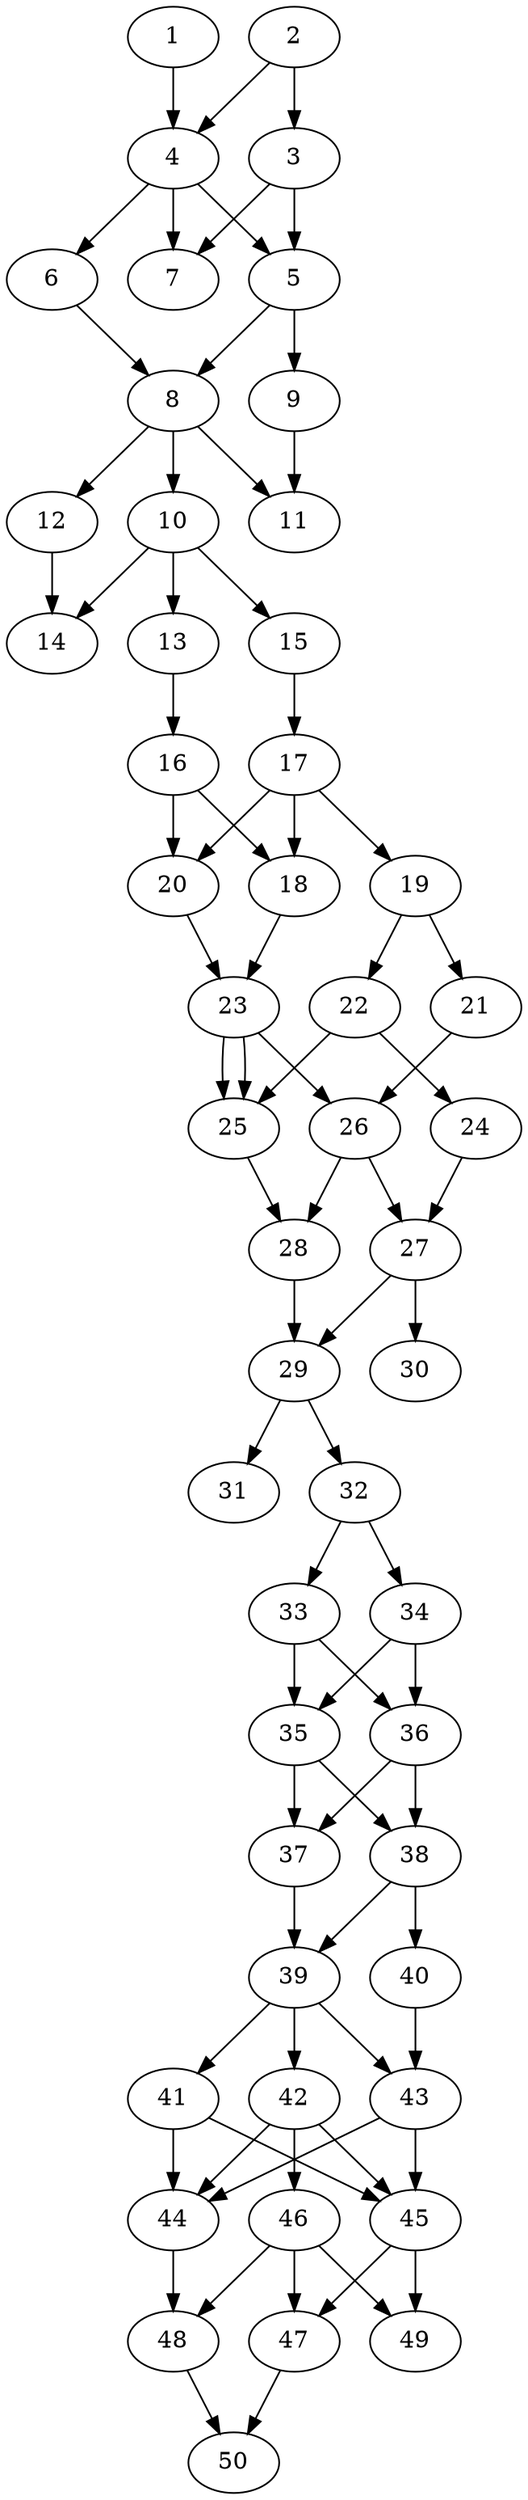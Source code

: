 // DAG automatically generated by daggen at Thu Oct  3 14:07:58 2019
// ./daggen --dot -n 50 --ccr 0.5 --fat 0.3 --regular 0.7 --density 0.7 --mindata 5242880 --maxdata 52428800 
digraph G {
  1 [size="15966208", alpha="0.12", expect_size="7983104"] 
  1 -> 4 [size ="7983104"]
  2 [size="55490560", alpha="0.09", expect_size="27745280"] 
  2 -> 3 [size ="27745280"]
  2 -> 4 [size ="27745280"]
  3 [size="93515776", alpha="0.05", expect_size="46757888"] 
  3 -> 5 [size ="46757888"]
  3 -> 7 [size ="46757888"]
  4 [size="103571456", alpha="0.14", expect_size="51785728"] 
  4 -> 5 [size ="51785728"]
  4 -> 6 [size ="51785728"]
  4 -> 7 [size ="51785728"]
  5 [size="57214976", alpha="0.06", expect_size="28607488"] 
  5 -> 8 [size ="28607488"]
  5 -> 9 [size ="28607488"]
  6 [size="13086720", alpha="0.01", expect_size="6543360"] 
  6 -> 8 [size ="6543360"]
  7 [size="98340864", alpha="0.05", expect_size="49170432"] 
  8 [size="27611136", alpha="0.05", expect_size="13805568"] 
  8 -> 10 [size ="13805568"]
  8 -> 11 [size ="13805568"]
  8 -> 12 [size ="13805568"]
  9 [size="57880576", alpha="0.15", expect_size="28940288"] 
  9 -> 11 [size ="28940288"]
  10 [size="48771072", alpha="0.07", expect_size="24385536"] 
  10 -> 13 [size ="24385536"]
  10 -> 14 [size ="24385536"]
  10 -> 15 [size ="24385536"]
  11 [size="77170688", alpha="0.14", expect_size="38585344"] 
  12 [size="39886848", alpha="0.10", expect_size="19943424"] 
  12 -> 14 [size ="19943424"]
  13 [size="81582080", alpha="0.09", expect_size="40791040"] 
  13 -> 16 [size ="40791040"]
  14 [size="103325696", alpha="0.17", expect_size="51662848"] 
  15 [size="75169792", alpha="0.05", expect_size="37584896"] 
  15 -> 17 [size ="37584896"]
  16 [size="104196096", alpha="0.19", expect_size="52098048"] 
  16 -> 18 [size ="52098048"]
  16 -> 20 [size ="52098048"]
  17 [size="12738560", alpha="0.11", expect_size="6369280"] 
  17 -> 18 [size ="6369280"]
  17 -> 19 [size ="6369280"]
  17 -> 20 [size ="6369280"]
  18 [size="34924544", alpha="0.03", expect_size="17462272"] 
  18 -> 23 [size ="17462272"]
  19 [size="59086848", alpha="0.01", expect_size="29543424"] 
  19 -> 21 [size ="29543424"]
  19 -> 22 [size ="29543424"]
  20 [size="34150400", alpha="0.14", expect_size="17075200"] 
  20 -> 23 [size ="17075200"]
  21 [size="67293184", alpha="0.08", expect_size="33646592"] 
  21 -> 26 [size ="33646592"]
  22 [size="40888320", alpha="0.11", expect_size="20444160"] 
  22 -> 24 [size ="20444160"]
  22 -> 25 [size ="20444160"]
  23 [size="87646208", alpha="0.12", expect_size="43823104"] 
  23 -> 25 [size ="43823104"]
  23 -> 25 [size ="43823104"]
  23 -> 26 [size ="43823104"]
  24 [size="36161536", alpha="0.13", expect_size="18080768"] 
  24 -> 27 [size ="18080768"]
  25 [size="21612544", alpha="0.04", expect_size="10806272"] 
  25 -> 28 [size ="10806272"]
  26 [size="44800000", alpha="0.15", expect_size="22400000"] 
  26 -> 27 [size ="22400000"]
  26 -> 28 [size ="22400000"]
  27 [size="37773312", alpha="0.05", expect_size="18886656"] 
  27 -> 29 [size ="18886656"]
  27 -> 30 [size ="18886656"]
  28 [size="88436736", alpha="0.19", expect_size="44218368"] 
  28 -> 29 [size ="44218368"]
  29 [size="103819264", alpha="0.02", expect_size="51909632"] 
  29 -> 31 [size ="51909632"]
  29 -> 32 [size ="51909632"]
  30 [size="14561280", alpha="0.14", expect_size="7280640"] 
  31 [size="80021504", alpha="0.20", expect_size="40010752"] 
  32 [size="22566912", alpha="0.12", expect_size="11283456"] 
  32 -> 33 [size ="11283456"]
  32 -> 34 [size ="11283456"]
  33 [size="75945984", alpha="0.19", expect_size="37972992"] 
  33 -> 35 [size ="37972992"]
  33 -> 36 [size ="37972992"]
  34 [size="40075264", alpha="0.06", expect_size="20037632"] 
  34 -> 35 [size ="20037632"]
  34 -> 36 [size ="20037632"]
  35 [size="102414336", alpha="0.06", expect_size="51207168"] 
  35 -> 37 [size ="51207168"]
  35 -> 38 [size ="51207168"]
  36 [size="26574848", alpha="0.06", expect_size="13287424"] 
  36 -> 37 [size ="13287424"]
  36 -> 38 [size ="13287424"]
  37 [size="98275328", alpha="0.07", expect_size="49137664"] 
  37 -> 39 [size ="49137664"]
  38 [size="27887616", alpha="0.13", expect_size="13943808"] 
  38 -> 39 [size ="13943808"]
  38 -> 40 [size ="13943808"]
  39 [size="21280768", alpha="0.10", expect_size="10640384"] 
  39 -> 41 [size ="10640384"]
  39 -> 42 [size ="10640384"]
  39 -> 43 [size ="10640384"]
  40 [size="31477760", alpha="0.11", expect_size="15738880"] 
  40 -> 43 [size ="15738880"]
  41 [size="96765952", alpha="0.04", expect_size="48382976"] 
  41 -> 44 [size ="48382976"]
  41 -> 45 [size ="48382976"]
  42 [size="95088640", alpha="0.04", expect_size="47544320"] 
  42 -> 44 [size ="47544320"]
  42 -> 45 [size ="47544320"]
  42 -> 46 [size ="47544320"]
  43 [size="55842816", alpha="0.00", expect_size="27921408"] 
  43 -> 44 [size ="27921408"]
  43 -> 45 [size ="27921408"]
  44 [size="50130944", alpha="0.02", expect_size="25065472"] 
  44 -> 48 [size ="25065472"]
  45 [size="76414976", alpha="0.06", expect_size="38207488"] 
  45 -> 47 [size ="38207488"]
  45 -> 49 [size ="38207488"]
  46 [size="10643456", alpha="0.17", expect_size="5321728"] 
  46 -> 47 [size ="5321728"]
  46 -> 48 [size ="5321728"]
  46 -> 49 [size ="5321728"]
  47 [size="40892416", alpha="0.14", expect_size="20446208"] 
  47 -> 50 [size ="20446208"]
  48 [size="75046912", alpha="0.08", expect_size="37523456"] 
  48 -> 50 [size ="37523456"]
  49 [size="43175936", alpha="0.01", expect_size="21587968"] 
  50 [size="88250368", alpha="0.15", expect_size="44125184"] 
}
